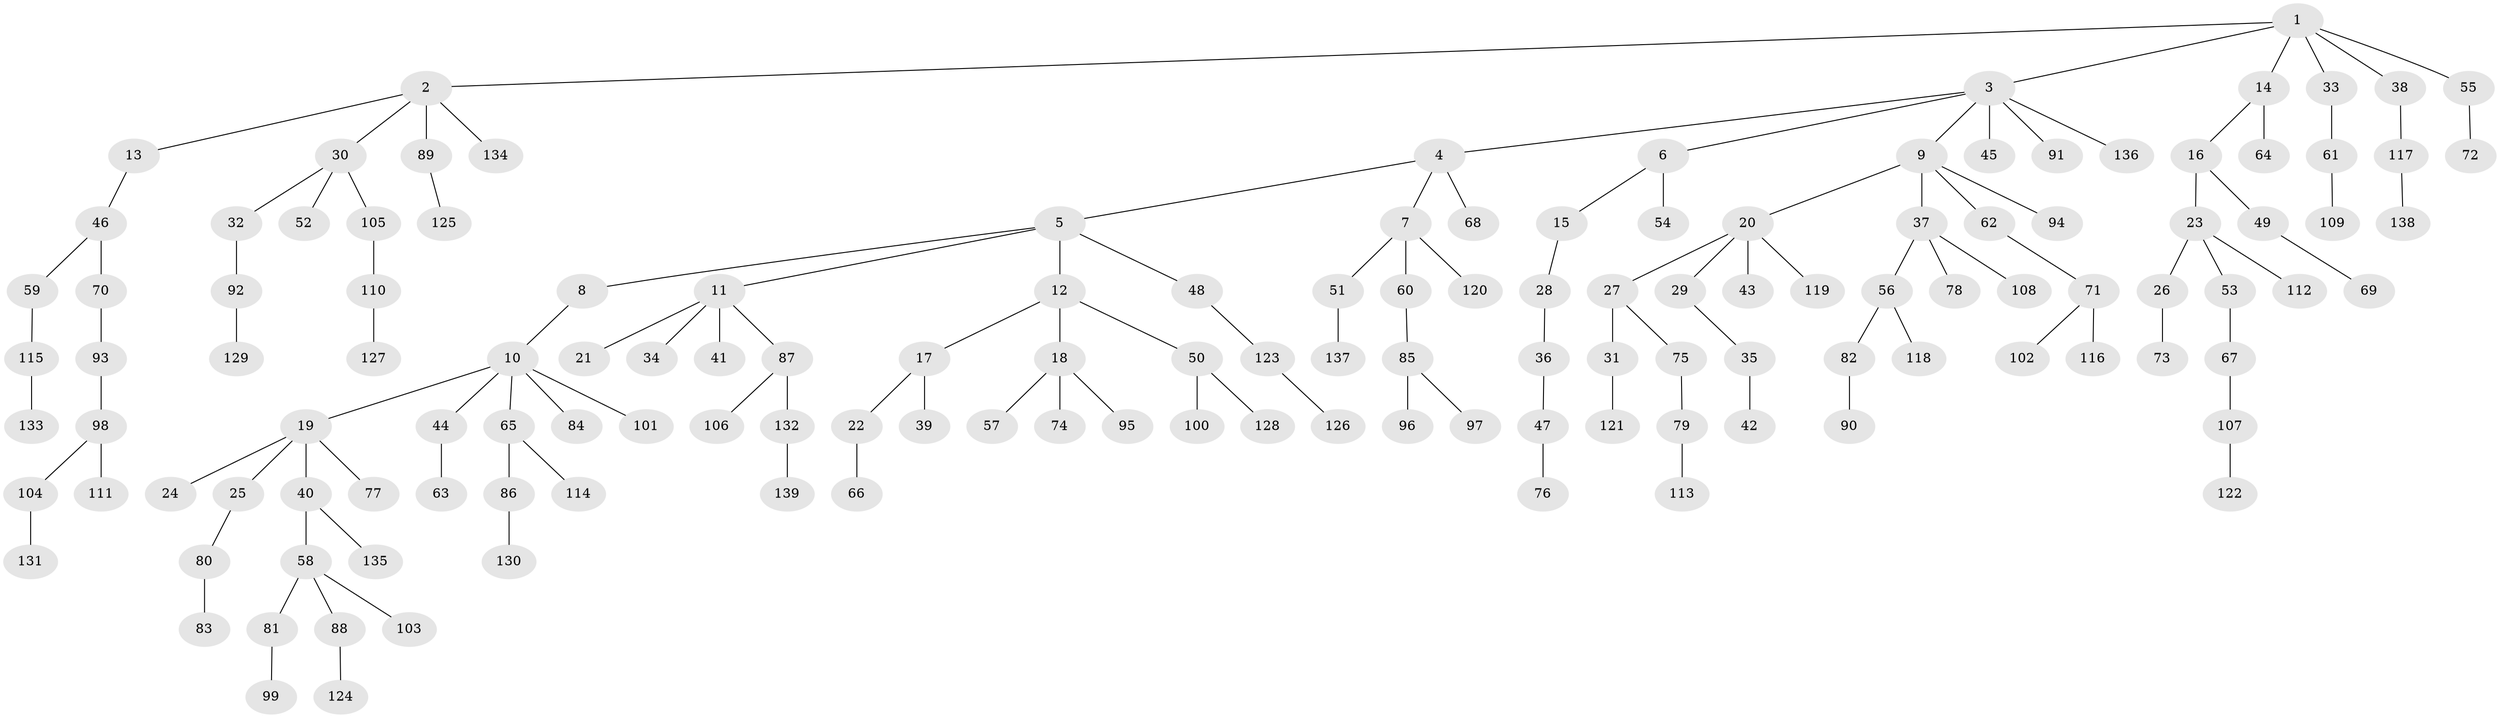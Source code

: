 // coarse degree distribution, {6: 0.021052631578947368, 7: 0.010526315789473684, 4: 0.031578947368421054, 8: 0.021052631578947368, 3: 0.11578947368421053, 2: 0.16842105263157894, 5: 0.042105263157894736, 1: 0.5894736842105263}
// Generated by graph-tools (version 1.1) at 2025/52/02/27/25 19:52:09]
// undirected, 139 vertices, 138 edges
graph export_dot {
graph [start="1"]
  node [color=gray90,style=filled];
  1;
  2;
  3;
  4;
  5;
  6;
  7;
  8;
  9;
  10;
  11;
  12;
  13;
  14;
  15;
  16;
  17;
  18;
  19;
  20;
  21;
  22;
  23;
  24;
  25;
  26;
  27;
  28;
  29;
  30;
  31;
  32;
  33;
  34;
  35;
  36;
  37;
  38;
  39;
  40;
  41;
  42;
  43;
  44;
  45;
  46;
  47;
  48;
  49;
  50;
  51;
  52;
  53;
  54;
  55;
  56;
  57;
  58;
  59;
  60;
  61;
  62;
  63;
  64;
  65;
  66;
  67;
  68;
  69;
  70;
  71;
  72;
  73;
  74;
  75;
  76;
  77;
  78;
  79;
  80;
  81;
  82;
  83;
  84;
  85;
  86;
  87;
  88;
  89;
  90;
  91;
  92;
  93;
  94;
  95;
  96;
  97;
  98;
  99;
  100;
  101;
  102;
  103;
  104;
  105;
  106;
  107;
  108;
  109;
  110;
  111;
  112;
  113;
  114;
  115;
  116;
  117;
  118;
  119;
  120;
  121;
  122;
  123;
  124;
  125;
  126;
  127;
  128;
  129;
  130;
  131;
  132;
  133;
  134;
  135;
  136;
  137;
  138;
  139;
  1 -- 2;
  1 -- 3;
  1 -- 14;
  1 -- 33;
  1 -- 38;
  1 -- 55;
  2 -- 13;
  2 -- 30;
  2 -- 89;
  2 -- 134;
  3 -- 4;
  3 -- 6;
  3 -- 9;
  3 -- 45;
  3 -- 91;
  3 -- 136;
  4 -- 5;
  4 -- 7;
  4 -- 68;
  5 -- 8;
  5 -- 11;
  5 -- 12;
  5 -- 48;
  6 -- 15;
  6 -- 54;
  7 -- 51;
  7 -- 60;
  7 -- 120;
  8 -- 10;
  9 -- 20;
  9 -- 37;
  9 -- 62;
  9 -- 94;
  10 -- 19;
  10 -- 44;
  10 -- 65;
  10 -- 84;
  10 -- 101;
  11 -- 21;
  11 -- 34;
  11 -- 41;
  11 -- 87;
  12 -- 17;
  12 -- 18;
  12 -- 50;
  13 -- 46;
  14 -- 16;
  14 -- 64;
  15 -- 28;
  16 -- 23;
  16 -- 49;
  17 -- 22;
  17 -- 39;
  18 -- 57;
  18 -- 74;
  18 -- 95;
  19 -- 24;
  19 -- 25;
  19 -- 40;
  19 -- 77;
  20 -- 27;
  20 -- 29;
  20 -- 43;
  20 -- 119;
  22 -- 66;
  23 -- 26;
  23 -- 53;
  23 -- 112;
  25 -- 80;
  26 -- 73;
  27 -- 31;
  27 -- 75;
  28 -- 36;
  29 -- 35;
  30 -- 32;
  30 -- 52;
  30 -- 105;
  31 -- 121;
  32 -- 92;
  33 -- 61;
  35 -- 42;
  36 -- 47;
  37 -- 56;
  37 -- 78;
  37 -- 108;
  38 -- 117;
  40 -- 58;
  40 -- 135;
  44 -- 63;
  46 -- 59;
  46 -- 70;
  47 -- 76;
  48 -- 123;
  49 -- 69;
  50 -- 100;
  50 -- 128;
  51 -- 137;
  53 -- 67;
  55 -- 72;
  56 -- 82;
  56 -- 118;
  58 -- 81;
  58 -- 88;
  58 -- 103;
  59 -- 115;
  60 -- 85;
  61 -- 109;
  62 -- 71;
  65 -- 86;
  65 -- 114;
  67 -- 107;
  70 -- 93;
  71 -- 102;
  71 -- 116;
  75 -- 79;
  79 -- 113;
  80 -- 83;
  81 -- 99;
  82 -- 90;
  85 -- 96;
  85 -- 97;
  86 -- 130;
  87 -- 106;
  87 -- 132;
  88 -- 124;
  89 -- 125;
  92 -- 129;
  93 -- 98;
  98 -- 104;
  98 -- 111;
  104 -- 131;
  105 -- 110;
  107 -- 122;
  110 -- 127;
  115 -- 133;
  117 -- 138;
  123 -- 126;
  132 -- 139;
}
